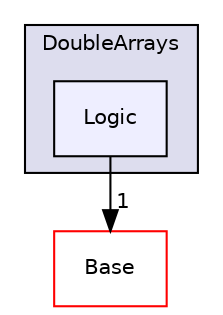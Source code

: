 digraph "Modules/Loadable/DoubleArrays/Logic" {
  bgcolor=transparent;
  compound=true
  node [ fontsize="10", fontname="Helvetica"];
  edge [ labelfontsize="10", labelfontname="Helvetica"];
  subgraph clusterdir_72c32aaaea6bbf9be8983e8883c251ab {
    graph [ bgcolor="#ddddee", pencolor="black", label="DoubleArrays" fontname="Helvetica", fontsize="10", URL="dir_72c32aaaea6bbf9be8983e8883c251ab.html"]
  dir_4f98f2884db16e02080460e52916866a [shape=box, label="Logic", style="filled", fillcolor="#eeeeff", pencolor="black", URL="dir_4f98f2884db16e02080460e52916866a.html"];
  }
  dir_628593db0cdce5a76fb85526ae5aa762 [shape=box label="Base" color="red" URL="dir_628593db0cdce5a76fb85526ae5aa762.html"];
  dir_4f98f2884db16e02080460e52916866a->dir_628593db0cdce5a76fb85526ae5aa762 [headlabel="1", labeldistance=1.5 headhref="dir_000067_000002.html"];
}
